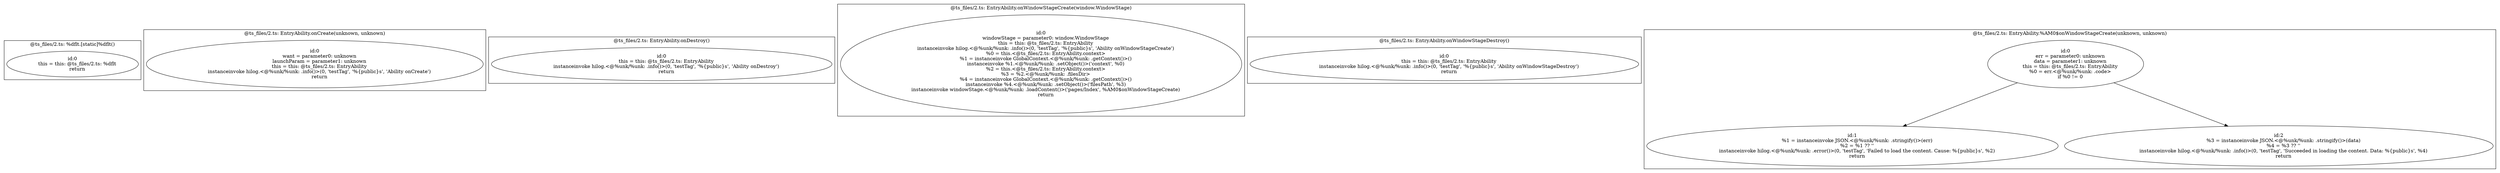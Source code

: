 digraph "2.ts" {
subgraph "cluster_@ts_files/2.ts: %dflt.[static]%dflt()" {
  label="@ts_files/2.ts: %dflt.[static]%dflt()";
  Node32700 [label="id:0
      this = this: @ts_files/2.ts: %dflt
      return"];
}
subgraph "cluster_@ts_files/2.ts: EntryAbility.onCreate(unknown, unknown)" {
  label="@ts_files/2.ts: EntryAbility.onCreate(unknown, unknown)";
  Node52210 [label="id:0
      want = parameter0: unknown
      launchParam = parameter1: unknown
      this = this: @ts_files/2.ts: EntryAbility
      instanceinvoke hilog.<@%unk/%unk: .info()>(0, 'testTag', '%{public}s', 'Ability onCreate')
      return"];
}
subgraph "cluster_@ts_files/2.ts: EntryAbility.onDestroy()" {
  label="@ts_files/2.ts: EntryAbility.onDestroy()";
  Node37270 [label="id:0
      this = this: @ts_files/2.ts: EntryAbility
      instanceinvoke hilog.<@%unk/%unk: .info()>(0, 'testTag', '%{public}s', 'Ability onDestroy')
      return"];
}
subgraph "cluster_@ts_files/2.ts: EntryAbility.onWindowStageCreate(window.WindowStage)" {
  label="@ts_files/2.ts: EntryAbility.onWindowStageCreate(window.WindowStage)";
  Node65510 [label="id:0
      windowStage = parameter0: window.WindowStage
      this = this: @ts_files/2.ts: EntryAbility
      instanceinvoke hilog.<@%unk/%unk: .info()>(0, 'testTag', '%{public}s', 'Ability onWindowStageCreate')
      %0 = this.<@ts_files/2.ts: EntryAbility.context>
      %1 = instanceinvoke GlobalContext.<@%unk/%unk: .getContext()>()
      instanceinvoke %1.<@%unk/%unk: .setObject()>('context', %0)
      %2 = this.<@ts_files/2.ts: EntryAbility.context>
      %3 = %2.<@%unk/%unk: .filesDir>
      %4 = instanceinvoke GlobalContext.<@%unk/%unk: .getContext()>()
      instanceinvoke %4.<@%unk/%unk: .setObject()>('filesPath', %3)
      instanceinvoke windowStage.<@%unk/%unk: .loadContent()>('pages/Index', %AM0$onWindowStageCreate)
      return"];
}
subgraph "cluster_@ts_files/2.ts: EntryAbility.onWindowStageDestroy()" {
  label="@ts_files/2.ts: EntryAbility.onWindowStageDestroy()";
  Node48590 [label="id:0
      this = this: @ts_files/2.ts: EntryAbility
      instanceinvoke hilog.<@%unk/%unk: .info()>(0, 'testTag', '%{public}s', 'Ability onWindowStageDestroy')
      return"];
}
subgraph "cluster_@ts_files/2.ts: EntryAbility.%AM0$onWindowStageCreate(unknown, unknown)" {
  label="@ts_files/2.ts: EntryAbility.%AM0$onWindowStageCreate(unknown, unknown)";
  Node66160 [label="id:0
      err = parameter0: unknown
      data = parameter1: unknown
      this = this: @ts_files/2.ts: EntryAbility
      %0 = err.<@%unk/%unk: .code>
      if %0 != 0"];
  Node66161 [label="id:1
      %1 = instanceinvoke JSON.<@%unk/%unk: .stringify()>(err)
      %2 = %1 ?? ''
      instanceinvoke hilog.<@%unk/%unk: .error()>(0, 'testTag', 'Failed to load the content. Cause: %{public}s', %2)
      return"];
  Node66162 [label="id:2
      %3 = instanceinvoke JSON.<@%unk/%unk: .stringify()>(data)
      %4 = %3 ?? ''
      instanceinvoke hilog.<@%unk/%unk: .info()>(0, 'testTag', 'Succeeded in loading the content. Data: %{public}s', %4)
      return"];
  Node66160 -> Node66161;
  Node66160 -> Node66162;
}
}
